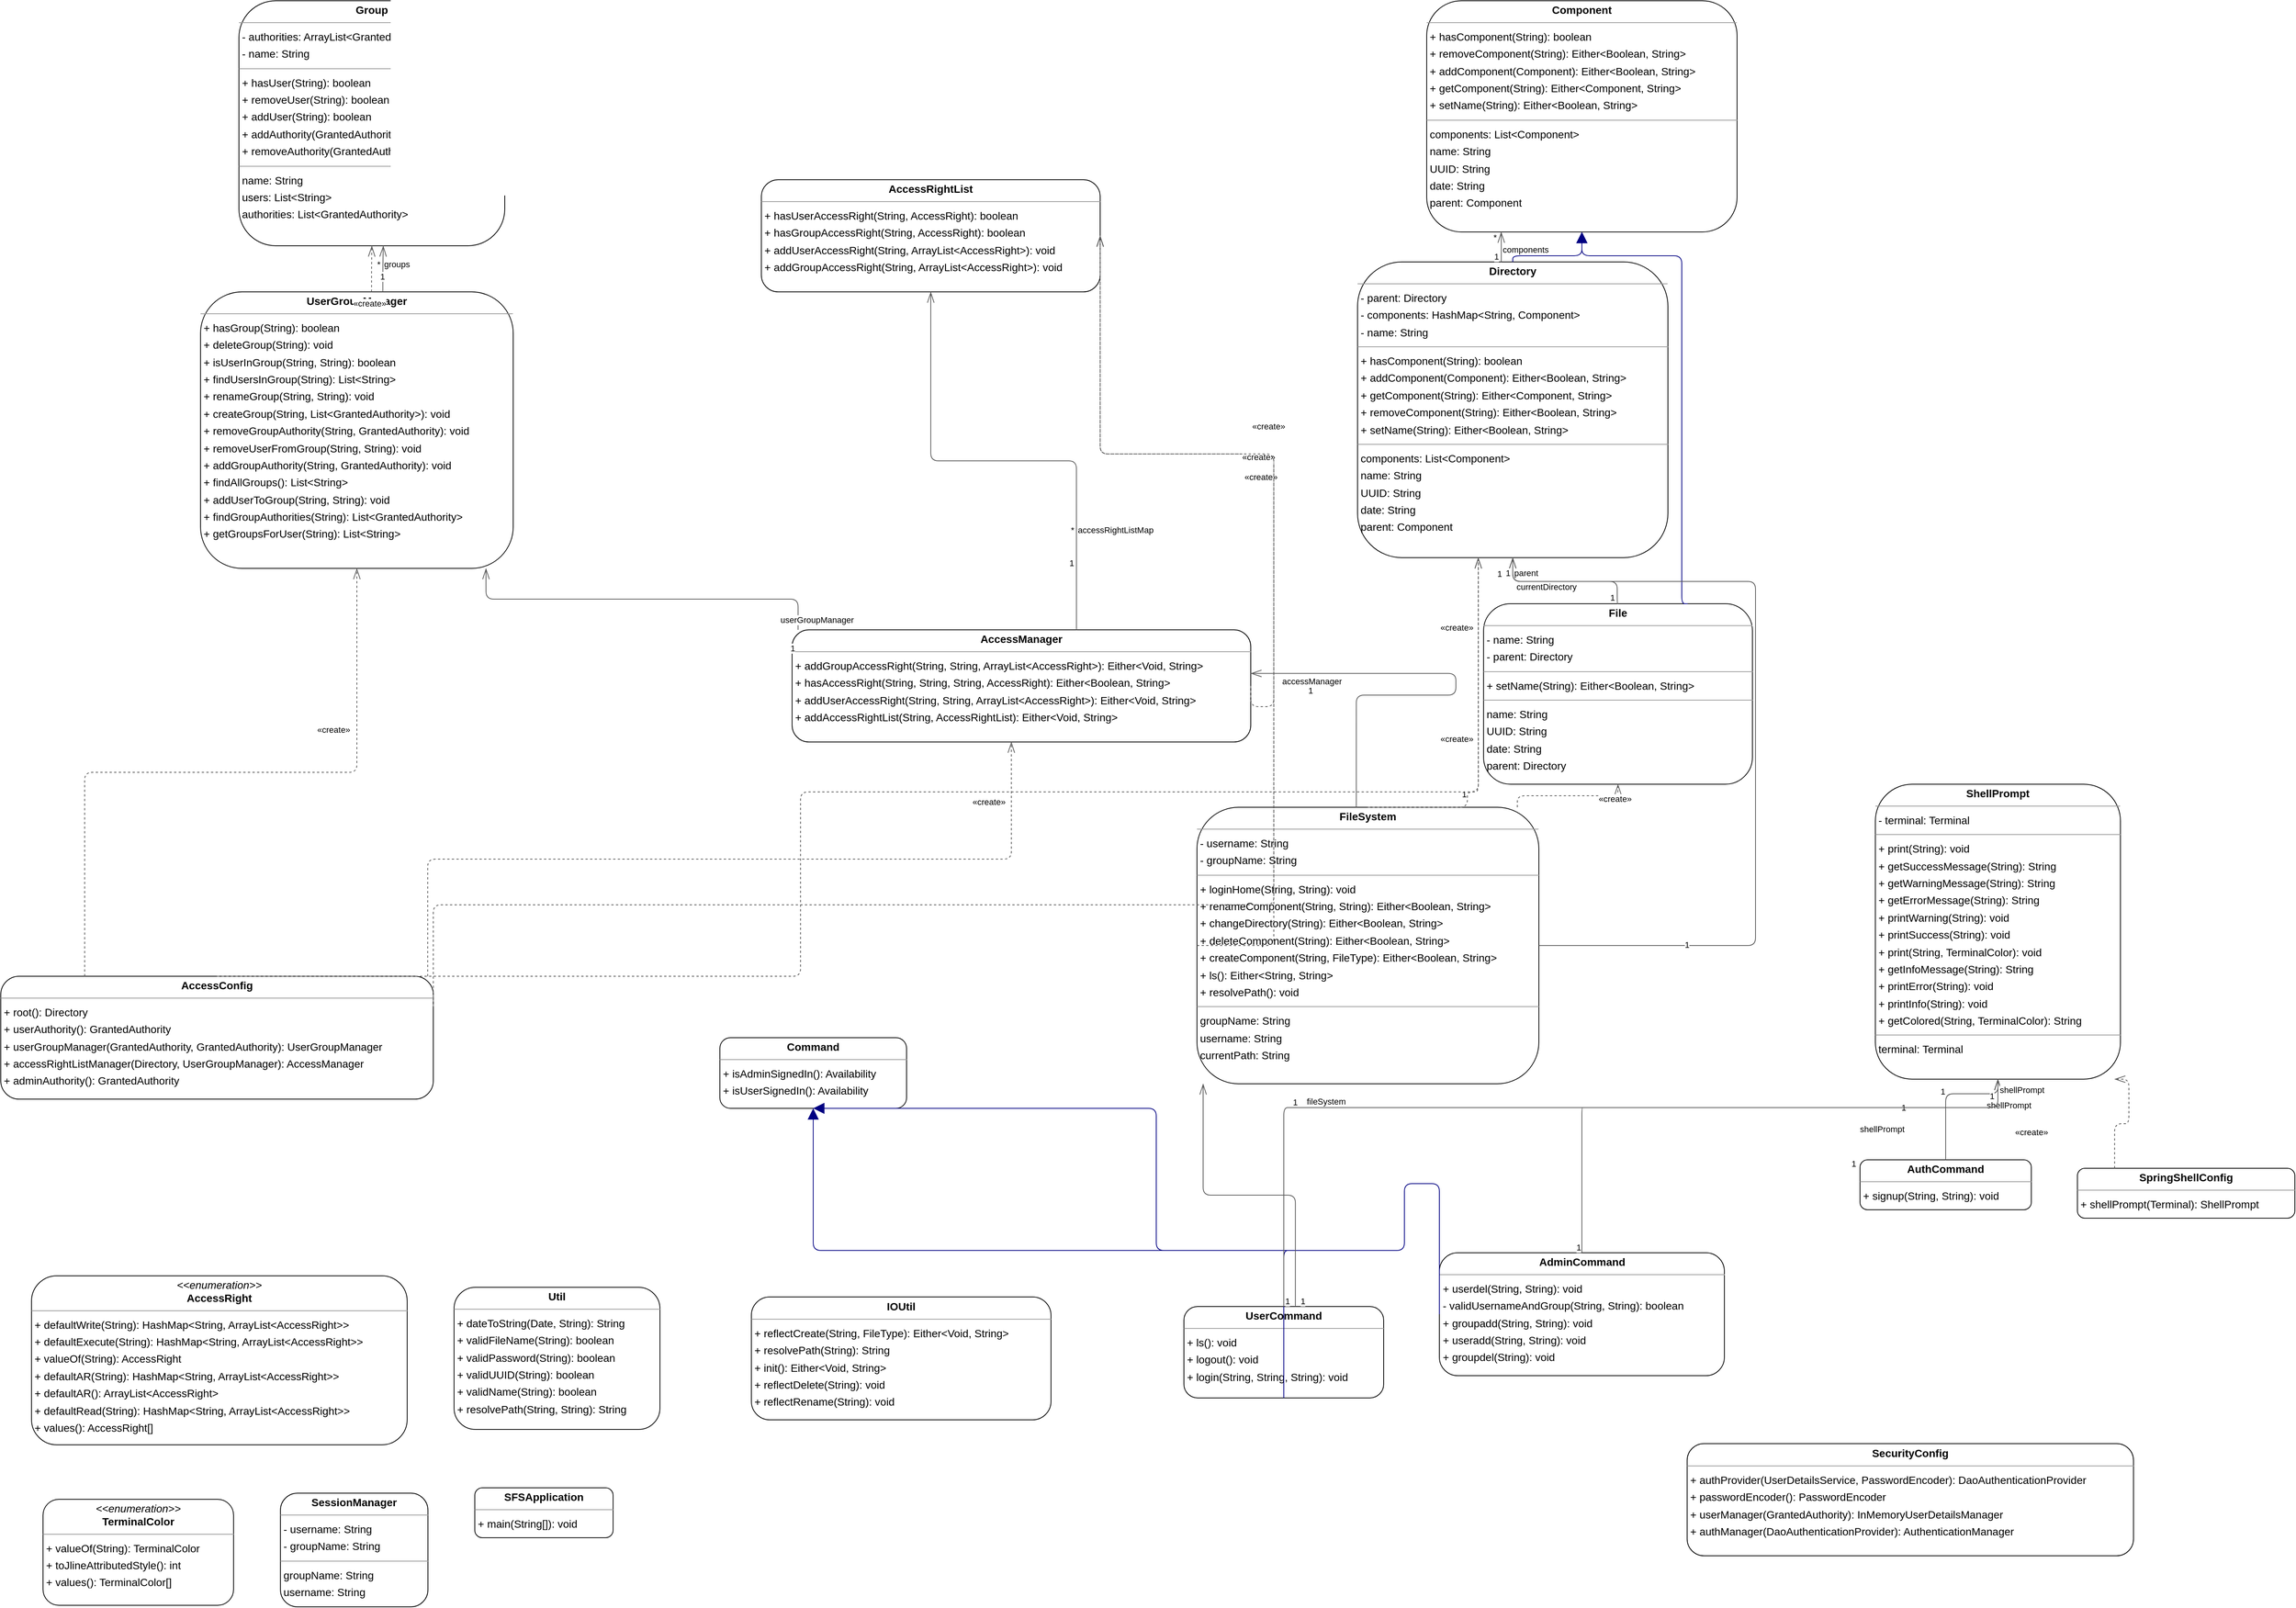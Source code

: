 <mxfile version="20.8.10" type="device"><diagram id="C5RBs43oDa-KdzZeNtuy" name="Page-1"><mxGraphModel dx="4979" dy="3633" grid="1" gridSize="10" guides="1" tooltips="1" connect="1" arrows="1" fold="1" page="1" pageScale="1" pageWidth="827" pageHeight="1169" math="0" shadow="0"><root><mxCell id="WIyWlLk6GJQsqaUBKTNV-0"/><mxCell id="WIyWlLk6GJQsqaUBKTNV-1" parent="WIyWlLk6GJQsqaUBKTNV-0"/><mxCell id="BKBbEBsTvg8qTisHAJVH-0" value="&lt;p style=&quot;margin:0px;margin-top:4px;text-align:center;&quot;&gt;&lt;b&gt;AccessConfig&lt;/b&gt;&lt;/p&gt;&lt;hr size=&quot;1&quot;/&gt;&lt;p style=&quot;margin:0 0 0 4px;line-height:1.6;&quot;&gt;+ root(): Directory&lt;br/&gt;+ userAuthority(): GrantedAuthority&lt;br/&gt;+ userGroupManager(GrantedAuthority, GrantedAuthority): UserGroupManager&lt;br/&gt;+ accessRightListManager(Directory, UserGroupManager): AccessManager&lt;br/&gt;+ adminAuthority(): GrantedAuthority&lt;/p&gt;" style="verticalAlign=top;align=left;overflow=fill;fontSize=14;fontFamily=Helvetica;html=1;rounded=1;shadow=0;comic=0;labelBackgroundColor=none;strokeWidth=1;" parent="WIyWlLk6GJQsqaUBKTNV-1" vertex="1"><mxGeometry x="-730" y="1240" width="563" height="160" as="geometry"/></mxCell><mxCell id="BKBbEBsTvg8qTisHAJVH-1" value="&lt;p style=&quot;margin:0px;margin-top:4px;text-align:center;&quot;&gt;&lt;b&gt;AccessManager&lt;/b&gt;&lt;/p&gt;&lt;hr size=&quot;1&quot;/&gt;&lt;p style=&quot;margin:0 0 0 4px;line-height:1.6;&quot;&gt;+ addGroupAccessRight(String, String, ArrayList&amp;lt;AccessRight&amp;gt;): Either&amp;lt;Void, String&amp;gt;&lt;br/&gt;+ hasAccessRight(String, String, String, AccessRight): Either&amp;lt;Boolean, String&amp;gt;&lt;br/&gt;+ addUserAccessRight(String, String, ArrayList&amp;lt;AccessRight&amp;gt;): Either&amp;lt;Void, String&amp;gt;&lt;br/&gt;+ addAccessRightList(String, AccessRightList): Either&amp;lt;Void, String&amp;gt;&lt;/p&gt;" style="verticalAlign=top;align=left;overflow=fill;fontSize=14;fontFamily=Helvetica;html=1;rounded=1;shadow=0;comic=0;labelBackgroundColor=none;strokeWidth=1;" parent="WIyWlLk6GJQsqaUBKTNV-1" vertex="1"><mxGeometry x="300" y="789" width="597" height="146" as="geometry"/></mxCell><mxCell id="BKBbEBsTvg8qTisHAJVH-2" value="&lt;p style=&quot;margin:0px;margin-top:4px;text-align:center;&quot;&gt;&lt;i&gt;&amp;lt;&amp;lt;enumeration&amp;gt;&amp;gt;&lt;/i&gt;&lt;br/&gt;&lt;b&gt;AccessRight&lt;/b&gt;&lt;/p&gt;&lt;hr size=&quot;1&quot;/&gt;&lt;p style=&quot;margin:0 0 0 4px;line-height:1.6;&quot;&gt;+ defaultWrite(String): HashMap&amp;lt;String, ArrayList&amp;lt;AccessRight&amp;gt;&amp;gt;&lt;br/&gt;+ defaultExecute(String): HashMap&amp;lt;String, ArrayList&amp;lt;AccessRight&amp;gt;&amp;gt;&lt;br/&gt;+ valueOf(String): AccessRight&lt;br/&gt;+ defaultAR(String): HashMap&amp;lt;String, ArrayList&amp;lt;AccessRight&amp;gt;&amp;gt;&lt;br/&gt;+ defaultAR(): ArrayList&amp;lt;AccessRight&amp;gt;&lt;br/&gt;+ defaultRead(String): HashMap&amp;lt;String, ArrayList&amp;lt;AccessRight&amp;gt;&amp;gt;&lt;br/&gt;+ values(): AccessRight[]&lt;/p&gt;" style="verticalAlign=top;align=left;overflow=fill;fontSize=14;fontFamily=Helvetica;html=1;rounded=1;shadow=0;comic=0;labelBackgroundColor=none;strokeWidth=1;" parent="WIyWlLk6GJQsqaUBKTNV-1" vertex="1"><mxGeometry x="-690" y="1630" width="489" height="220" as="geometry"/></mxCell><mxCell id="BKBbEBsTvg8qTisHAJVH-3" value="&lt;p style=&quot;margin:0px;margin-top:4px;text-align:center;&quot;&gt;&lt;b&gt;AccessRightList&lt;/b&gt;&lt;/p&gt;&lt;hr size=&quot;1&quot;/&gt;&lt;p style=&quot;margin:0 0 0 4px;line-height:1.6;&quot;&gt;+ hasUserAccessRight(String, AccessRight): boolean&lt;br/&gt;+ hasGroupAccessRight(String, AccessRight): boolean&lt;br/&gt;+ addUserAccessRight(String, ArrayList&amp;lt;AccessRight&amp;gt;): void&lt;br/&gt;+ addGroupAccessRight(String, ArrayList&amp;lt;AccessRight&amp;gt;): void&lt;/p&gt;" style="verticalAlign=top;align=left;overflow=fill;fontSize=14;fontFamily=Helvetica;html=1;rounded=1;shadow=0;comic=0;labelBackgroundColor=none;strokeWidth=1;" parent="WIyWlLk6GJQsqaUBKTNV-1" vertex="1"><mxGeometry x="260" y="203" width="441" height="146" as="geometry"/></mxCell><mxCell id="BKBbEBsTvg8qTisHAJVH-4" value="&lt;p style=&quot;margin:0px;margin-top:4px;text-align:center;&quot;&gt;&lt;b&gt;AdminCommand&lt;/b&gt;&lt;/p&gt;&lt;hr size=&quot;1&quot;/&gt;&lt;p style=&quot;margin:0 0 0 4px;line-height:1.6;&quot;&gt;+ userdel(String, String): void&lt;br/&gt;- validUsernameAndGroup(String, String): boolean&lt;br/&gt;+ groupadd(String, String): void&lt;br/&gt;+ useradd(String, String): void&lt;br/&gt;+ groupdel(String): void&lt;/p&gt;" style="verticalAlign=top;align=left;overflow=fill;fontSize=14;fontFamily=Helvetica;html=1;rounded=1;shadow=0;comic=0;labelBackgroundColor=none;strokeWidth=1;" parent="WIyWlLk6GJQsqaUBKTNV-1" vertex="1"><mxGeometry x="1142.5" y="1600" width="371" height="160" as="geometry"/></mxCell><mxCell id="BKBbEBsTvg8qTisHAJVH-5" value="&lt;p style=&quot;margin:0px;margin-top:4px;text-align:center;&quot;&gt;&lt;b&gt;AuthCommand&lt;/b&gt;&lt;/p&gt;&lt;hr size=&quot;1&quot;/&gt;&lt;p style=&quot;margin:0 0 0 4px;line-height:1.6;&quot;&gt;+ signup(String, String): void&lt;/p&gt;" style="verticalAlign=top;align=left;overflow=fill;fontSize=14;fontFamily=Helvetica;html=1;rounded=1;shadow=0;comic=0;labelBackgroundColor=none;strokeWidth=1;" parent="WIyWlLk6GJQsqaUBKTNV-1" vertex="1"><mxGeometry x="1690" y="1479" width="223" height="65" as="geometry"/></mxCell><mxCell id="BKBbEBsTvg8qTisHAJVH-6" value="&lt;p style=&quot;margin:0px;margin-top:4px;text-align:center;&quot;&gt;&lt;b&gt;Command&lt;/b&gt;&lt;/p&gt;&lt;hr size=&quot;1&quot;/&gt;&lt;p style=&quot;margin:0 0 0 4px;line-height:1.6;&quot;&gt;+ isAdminSignedIn(): Availability&lt;br/&gt;+ isUserSignedIn(): Availability&lt;/p&gt;" style="verticalAlign=top;align=left;overflow=fill;fontSize=14;fontFamily=Helvetica;html=1;rounded=1;shadow=0;comic=0;labelBackgroundColor=none;strokeWidth=1;" parent="WIyWlLk6GJQsqaUBKTNV-1" vertex="1"><mxGeometry x="206" y="1320" width="243" height="92" as="geometry"/></mxCell><mxCell id="BKBbEBsTvg8qTisHAJVH-7" value="&lt;p style=&quot;margin:0px;margin-top:4px;text-align:center;&quot;&gt;&lt;b&gt;Component&lt;/b&gt;&lt;/p&gt;&lt;hr size=&quot;1&quot;/&gt;&lt;p style=&quot;margin:0 0 0 4px;line-height:1.6;&quot;&gt;+ hasComponent(String): boolean&lt;br/&gt;+ removeComponent(String): Either&amp;lt;Boolean, String&amp;gt;&lt;br/&gt;+ addComponent(Component): Either&amp;lt;Boolean, String&amp;gt;&lt;br/&gt;+ getComponent(String): Either&amp;lt;Component, String&amp;gt;&lt;br/&gt;+ setName(String): Either&amp;lt;Boolean, String&amp;gt;&lt;/p&gt;&lt;hr size=&quot;1&quot;/&gt;&lt;p style=&quot;margin:0 0 0 4px;line-height:1.6;&quot;&gt; components: List&amp;lt;Component&amp;gt;&lt;br/&gt; name: String&lt;br/&gt; UUID: String&lt;br/&gt; date: String&lt;br/&gt; parent: Component&lt;/p&gt;" style="verticalAlign=top;align=left;overflow=fill;fontSize=14;fontFamily=Helvetica;html=1;rounded=1;shadow=0;comic=0;labelBackgroundColor=none;strokeWidth=1;" parent="WIyWlLk6GJQsqaUBKTNV-1" vertex="1"><mxGeometry x="1126" y="-30" width="404" height="301" as="geometry"/></mxCell><mxCell id="BKBbEBsTvg8qTisHAJVH-8" value="&lt;p style=&quot;margin:0px;margin-top:4px;text-align:center;&quot;&gt;&lt;b&gt;Directory&lt;/b&gt;&lt;/p&gt;&lt;hr size=&quot;1&quot;/&gt;&lt;p style=&quot;margin:0 0 0 4px;line-height:1.6;&quot;&gt;- parent: Directory&lt;br/&gt;- components: HashMap&amp;lt;String, Component&amp;gt;&lt;br/&gt;- name: String&lt;/p&gt;&lt;hr size=&quot;1&quot;/&gt;&lt;p style=&quot;margin:0 0 0 4px;line-height:1.6;&quot;&gt;+ hasComponent(String): boolean&lt;br/&gt;+ addComponent(Component): Either&amp;lt;Boolean, String&amp;gt;&lt;br/&gt;+ getComponent(String): Either&amp;lt;Component, String&amp;gt;&lt;br/&gt;+ removeComponent(String): Either&amp;lt;Boolean, String&amp;gt;&lt;br/&gt;+ setName(String): Either&amp;lt;Boolean, String&amp;gt;&lt;/p&gt;&lt;hr size=&quot;1&quot;/&gt;&lt;p style=&quot;margin:0 0 0 4px;line-height:1.6;&quot;&gt; components: List&amp;lt;Component&amp;gt;&lt;br/&gt; name: String&lt;br/&gt; UUID: String&lt;br/&gt; date: String&lt;br/&gt; parent: Component&lt;/p&gt;" style="verticalAlign=top;align=left;overflow=fill;fontSize=14;fontFamily=Helvetica;html=1;rounded=1;shadow=0;comic=0;labelBackgroundColor=none;strokeWidth=1;" parent="WIyWlLk6GJQsqaUBKTNV-1" vertex="1"><mxGeometry x="1036" y="310" width="404" height="385" as="geometry"/></mxCell><mxCell id="BKBbEBsTvg8qTisHAJVH-9" value="&lt;p style=&quot;margin:0px;margin-top:4px;text-align:center;&quot;&gt;&lt;b&gt;File&lt;/b&gt;&lt;/p&gt;&lt;hr size=&quot;1&quot;/&gt;&lt;p style=&quot;margin:0 0 0 4px;line-height:1.6;&quot;&gt;- name: String&lt;br/&gt;- parent: Directory&lt;/p&gt;&lt;hr size=&quot;1&quot;/&gt;&lt;p style=&quot;margin:0 0 0 4px;line-height:1.6;&quot;&gt;+ setName(String): Either&amp;lt;Boolean, String&amp;gt;&lt;/p&gt;&lt;hr size=&quot;1&quot;/&gt;&lt;p style=&quot;margin:0 0 0 4px;line-height:1.6;&quot;&gt; name: String&lt;br/&gt; UUID: String&lt;br/&gt; date: String&lt;br/&gt; parent: Directory&lt;/p&gt;" style="verticalAlign=top;align=left;overflow=fill;fontSize=14;fontFamily=Helvetica;html=1;rounded=1;shadow=0;comic=0;labelBackgroundColor=none;strokeWidth=1;" parent="WIyWlLk6GJQsqaUBKTNV-1" vertex="1"><mxGeometry x="1200" y="755" width="350" height="235" as="geometry"/></mxCell><mxCell id="BKBbEBsTvg8qTisHAJVH-10" value="&lt;p style=&quot;margin:0px;margin-top:4px;text-align:center;&quot;&gt;&lt;b&gt;FileSystem&lt;/b&gt;&lt;/p&gt;&lt;hr size=&quot;1&quot;/&gt;&lt;p style=&quot;margin:0 0 0 4px;line-height:1.6;&quot;&gt;- username: String&lt;br/&gt;- groupName: String&lt;/p&gt;&lt;hr size=&quot;1&quot;/&gt;&lt;p style=&quot;margin:0 0 0 4px;line-height:1.6;&quot;&gt;+ loginHome(String, String): void&lt;br/&gt;+ renameComponent(String, String): Either&amp;lt;Boolean, String&amp;gt;&lt;br/&gt;+ changeDirectory(String): Either&amp;lt;Boolean, String&amp;gt;&lt;br/&gt;+ deleteComponent(String): Either&amp;lt;Boolean, String&amp;gt;&lt;br/&gt;+ createComponent(String, FileType): Either&amp;lt;Boolean, String&amp;gt;&lt;br/&gt;+ ls(): Either&amp;lt;String, String&amp;gt;&lt;br/&gt;+ resolvePath(): void&lt;/p&gt;&lt;hr size=&quot;1&quot;/&gt;&lt;p style=&quot;margin:0 0 0 4px;line-height:1.6;&quot;&gt; groupName: String&lt;br/&gt; username: String&lt;br/&gt; currentPath: String&lt;/p&gt;" style="verticalAlign=top;align=left;overflow=fill;fontSize=14;fontFamily=Helvetica;html=1;rounded=1;shadow=0;comic=0;labelBackgroundColor=none;strokeWidth=1;" parent="WIyWlLk6GJQsqaUBKTNV-1" vertex="1"><mxGeometry x="827" y="1020" width="445" height="360" as="geometry"/></mxCell><mxCell id="BKBbEBsTvg8qTisHAJVH-11" value="&lt;p style=&quot;margin:0px;margin-top:4px;text-align:center;&quot;&gt;&lt;b&gt;Group&lt;/b&gt;&lt;/p&gt;&lt;hr size=&quot;1&quot;/&gt;&lt;p style=&quot;margin:0 0 0 4px;line-height:1.6;&quot;&gt;- authorities: ArrayList&amp;lt;GrantedAuthority&amp;gt;&lt;br/&gt;- name: String&lt;/p&gt;&lt;hr size=&quot;1&quot;/&gt;&lt;p style=&quot;margin:0 0 0 4px;line-height:1.6;&quot;&gt;+ hasUser(String): boolean&lt;br/&gt;+ removeUser(String): boolean&lt;br/&gt;+ addUser(String): boolean&lt;br/&gt;+ addAuthority(GrantedAuthority): boolean&lt;br/&gt;+ removeAuthority(GrantedAuthority): boolean&lt;/p&gt;&lt;hr size=&quot;1&quot;/&gt;&lt;p style=&quot;margin:0 0 0 4px;line-height:1.6;&quot;&gt; name: String&lt;br/&gt; users: List&amp;lt;String&amp;gt;&lt;br/&gt; authorities: List&amp;lt;GrantedAuthority&amp;gt;&lt;/p&gt;" style="verticalAlign=top;align=left;overflow=fill;fontSize=14;fontFamily=Helvetica;html=1;rounded=1;shadow=0;comic=0;labelBackgroundColor=none;strokeWidth=1;" parent="WIyWlLk6GJQsqaUBKTNV-1" vertex="1"><mxGeometry x="-420" y="-30" width="346" height="319" as="geometry"/></mxCell><mxCell id="BKBbEBsTvg8qTisHAJVH-12" value="&lt;p style=&quot;margin:0px;margin-top:4px;text-align:center;&quot;&gt;&lt;b&gt;IOUtil&lt;/b&gt;&lt;/p&gt;&lt;hr size=&quot;1&quot;/&gt;&lt;p style=&quot;margin:0 0 0 4px;line-height:1.6;&quot;&gt;+ reflectCreate(String, FileType): Either&amp;lt;Void, String&amp;gt;&lt;br/&gt;+ resolvePath(String): String&lt;br/&gt;+ init(): Either&amp;lt;Void, String&amp;gt;&lt;br/&gt;+ reflectDelete(String): void&lt;br/&gt;+ reflectRename(String): void&lt;/p&gt;" style="verticalAlign=top;align=left;overflow=fill;fontSize=14;fontFamily=Helvetica;html=1;rounded=1;shadow=0;comic=0;labelBackgroundColor=none;strokeWidth=1;" parent="WIyWlLk6GJQsqaUBKTNV-1" vertex="1"><mxGeometry x="247" y="1657.5" width="390" height="160" as="geometry"/></mxCell><mxCell id="BKBbEBsTvg8qTisHAJVH-13" value="&lt;p style=&quot;margin:0px;margin-top:4px;text-align:center;&quot;&gt;&lt;b&gt;SFSApplication&lt;/b&gt;&lt;/p&gt;&lt;hr size=&quot;1&quot;/&gt;&lt;p style=&quot;margin:0 0 0 4px;line-height:1.6;&quot;&gt;+ main(String[]): void&lt;/p&gt;" style="verticalAlign=top;align=left;overflow=fill;fontSize=14;fontFamily=Helvetica;html=1;rounded=1;shadow=0;comic=0;labelBackgroundColor=none;strokeWidth=1;" parent="WIyWlLk6GJQsqaUBKTNV-1" vertex="1"><mxGeometry x="-113" y="1906" width="180" height="65" as="geometry"/></mxCell><mxCell id="BKBbEBsTvg8qTisHAJVH-14" value="&lt;p style=&quot;margin:0px;margin-top:4px;text-align:center;&quot;&gt;&lt;b&gt;SecurityConfig&lt;/b&gt;&lt;/p&gt;&lt;hr size=&quot;1&quot;/&gt;&lt;p style=&quot;margin:0 0 0 4px;line-height:1.6;&quot;&gt;+ authProvider(UserDetailsService, PasswordEncoder): DaoAuthenticationProvider&lt;br/&gt;+ passwordEncoder(): PasswordEncoder&lt;br/&gt;+ userManager(GrantedAuthority): InMemoryUserDetailsManager&lt;br/&gt;+ authManager(DaoAuthenticationProvider): AuthenticationManager&lt;/p&gt;" style="verticalAlign=top;align=left;overflow=fill;fontSize=14;fontFamily=Helvetica;html=1;rounded=1;shadow=0;comic=0;labelBackgroundColor=none;strokeWidth=1;" parent="WIyWlLk6GJQsqaUBKTNV-1" vertex="1"><mxGeometry x="1465" y="1848.5" width="581" height="146" as="geometry"/></mxCell><mxCell id="BKBbEBsTvg8qTisHAJVH-15" value="&lt;p style=&quot;margin:0px;margin-top:4px;text-align:center;&quot;&gt;&lt;b&gt;SessionManager&lt;/b&gt;&lt;/p&gt;&lt;hr size=&quot;1&quot;/&gt;&lt;p style=&quot;margin:0 0 0 4px;line-height:1.6;&quot;&gt;- username: String&lt;br/&gt;- groupName: String&lt;/p&gt;&lt;hr size=&quot;1&quot;/&gt;&lt;p style=&quot;margin:0 0 0 4px;line-height:1.6;&quot;&gt; groupName: String&lt;br/&gt; username: String&lt;/p&gt;" style="verticalAlign=top;align=left;overflow=fill;fontSize=14;fontFamily=Helvetica;html=1;rounded=1;shadow=0;comic=0;labelBackgroundColor=none;strokeWidth=1;" parent="WIyWlLk6GJQsqaUBKTNV-1" vertex="1"><mxGeometry x="-366" y="1913" width="192" height="148" as="geometry"/></mxCell><mxCell id="BKBbEBsTvg8qTisHAJVH-16" value="&lt;p style=&quot;margin:0px;margin-top:4px;text-align:center;&quot;&gt;&lt;b&gt;ShellPrompt&lt;/b&gt;&lt;/p&gt;&lt;hr size=&quot;1&quot;/&gt;&lt;p style=&quot;margin:0 0 0 4px;line-height:1.6;&quot;&gt;- terminal: Terminal&lt;/p&gt;&lt;hr size=&quot;1&quot;/&gt;&lt;p style=&quot;margin:0 0 0 4px;line-height:1.6;&quot;&gt;+ print(String): void&lt;br/&gt;+ getSuccessMessage(String): String&lt;br/&gt;+ getWarningMessage(String): String&lt;br/&gt;+ getErrorMessage(String): String&lt;br/&gt;+ printWarning(String): void&lt;br/&gt;+ printSuccess(String): void&lt;br/&gt;+ print(String, TerminalColor): void&lt;br/&gt;+ getInfoMessage(String): String&lt;br/&gt;+ printError(String): void&lt;br/&gt;+ printInfo(String): void&lt;br/&gt;+ getColored(String, TerminalColor): String&lt;/p&gt;&lt;hr size=&quot;1&quot;/&gt;&lt;p style=&quot;margin:0 0 0 4px;line-height:1.6;&quot;&gt; terminal: Terminal&lt;/p&gt;" style="verticalAlign=top;align=left;overflow=fill;fontSize=14;fontFamily=Helvetica;html=1;rounded=1;shadow=0;comic=0;labelBackgroundColor=none;strokeWidth=1;" parent="WIyWlLk6GJQsqaUBKTNV-1" vertex="1"><mxGeometry x="1710" y="990" width="319" height="384" as="geometry"/></mxCell><mxCell id="BKBbEBsTvg8qTisHAJVH-17" value="&lt;p style=&quot;margin:0px;margin-top:4px;text-align:center;&quot;&gt;&lt;b&gt;SpringShellConfig&lt;/b&gt;&lt;/p&gt;&lt;hr size=&quot;1&quot;/&gt;&lt;p style=&quot;margin:0 0 0 4px;line-height:1.6;&quot;&gt;+ shellPrompt(Terminal): ShellPrompt&lt;/p&gt;" style="verticalAlign=top;align=left;overflow=fill;fontSize=14;fontFamily=Helvetica;html=1;rounded=1;shadow=0;comic=0;labelBackgroundColor=none;strokeWidth=1;" parent="WIyWlLk6GJQsqaUBKTNV-1" vertex="1"><mxGeometry x="1973" y="1490" width="283" height="65" as="geometry"/></mxCell><mxCell id="BKBbEBsTvg8qTisHAJVH-18" value="&lt;p style=&quot;margin:0px;margin-top:4px;text-align:center;&quot;&gt;&lt;i&gt;&amp;lt;&amp;lt;enumeration&amp;gt;&amp;gt;&lt;/i&gt;&lt;br/&gt;&lt;b&gt;TerminalColor&lt;/b&gt;&lt;/p&gt;&lt;hr size=&quot;1&quot;/&gt;&lt;p style=&quot;margin:0 0 0 4px;line-height:1.6;&quot;&gt;+ valueOf(String): TerminalColor&lt;br/&gt;+ toJlineAttributedStyle(): int&lt;br/&gt;+ values(): TerminalColor[]&lt;/p&gt;" style="verticalAlign=top;align=left;overflow=fill;fontSize=14;fontFamily=Helvetica;html=1;rounded=1;shadow=0;comic=0;labelBackgroundColor=none;strokeWidth=1;" parent="WIyWlLk6GJQsqaUBKTNV-1" vertex="1"><mxGeometry x="-675" y="1921" width="248" height="138" as="geometry"/></mxCell><mxCell id="BKBbEBsTvg8qTisHAJVH-19" value="&lt;p style=&quot;margin:0px;margin-top:4px;text-align:center;&quot;&gt;&lt;b&gt;UserCommand&lt;/b&gt;&lt;/p&gt;&lt;hr size=&quot;1&quot;/&gt;&lt;p style=&quot;margin:0 0 0 4px;line-height:1.6;&quot;&gt;+ ls(): void&lt;br/&gt;+ logout(): void&lt;br/&gt;+ login(String, String, String): void&lt;/p&gt;" style="verticalAlign=top;align=left;overflow=fill;fontSize=14;fontFamily=Helvetica;html=1;rounded=1;shadow=0;comic=0;labelBackgroundColor=none;strokeWidth=1;" parent="WIyWlLk6GJQsqaUBKTNV-1" vertex="1"><mxGeometry x="810" y="1670" width="260" height="119" as="geometry"/></mxCell><mxCell id="BKBbEBsTvg8qTisHAJVH-20" value="&lt;p style=&quot;margin:0px;margin-top:4px;text-align:center;&quot;&gt;&lt;b&gt;UserGroupManager&lt;/b&gt;&lt;/p&gt;&lt;hr size=&quot;1&quot;/&gt;&lt;p style=&quot;margin:0 0 0 4px;line-height:1.6;&quot;&gt;+ hasGroup(String): boolean&lt;br/&gt;+ deleteGroup(String): void&lt;br/&gt;+ isUserInGroup(String, String): boolean&lt;br/&gt;+ findUsersInGroup(String): List&amp;lt;String&amp;gt;&lt;br/&gt;+ renameGroup(String, String): void&lt;br/&gt;+ createGroup(String, List&amp;lt;GrantedAuthority&amp;gt;): void&lt;br/&gt;+ removeGroupAuthority(String, GrantedAuthority): void&lt;br/&gt;+ removeUserFromGroup(String, String): void&lt;br/&gt;+ addGroupAuthority(String, GrantedAuthority): void&lt;br/&gt;+ findAllGroups(): List&amp;lt;String&amp;gt;&lt;br/&gt;+ addUserToGroup(String, String): void&lt;br/&gt;+ findGroupAuthorities(String): List&amp;lt;GrantedAuthority&amp;gt;&lt;br/&gt;+ getGroupsForUser(String): List&amp;lt;String&amp;gt;&lt;/p&gt;" style="verticalAlign=top;align=left;overflow=fill;fontSize=14;fontFamily=Helvetica;html=1;rounded=1;shadow=0;comic=0;labelBackgroundColor=none;strokeWidth=1;" parent="WIyWlLk6GJQsqaUBKTNV-1" vertex="1"><mxGeometry x="-470" y="349" width="407" height="360" as="geometry"/></mxCell><mxCell id="BKBbEBsTvg8qTisHAJVH-21" value="&lt;p style=&quot;margin:0px;margin-top:4px;text-align:center;&quot;&gt;&lt;b&gt;Util&lt;/b&gt;&lt;/p&gt;&lt;hr size=&quot;1&quot;/&gt;&lt;p style=&quot;margin:0 0 0 4px;line-height:1.6;&quot;&gt;+ dateToString(Date, String): String&lt;br/&gt;+ validFileName(String): boolean&lt;br/&gt;+ validPassword(String): boolean&lt;br/&gt;+ validUUID(String): boolean&lt;br/&gt;+ validName(String): boolean&lt;br/&gt;+ resolvePath(String, String): String&lt;/p&gt;" style="verticalAlign=top;align=left;overflow=fill;fontSize=14;fontFamily=Helvetica;html=1;rounded=1;shadow=0;comic=0;labelBackgroundColor=none;strokeWidth=1;" parent="WIyWlLk6GJQsqaUBKTNV-1" vertex="1"><mxGeometry x="-140" y="1645" width="268" height="185" as="geometry"/></mxCell><mxCell id="BKBbEBsTvg8qTisHAJVH-22" value="" style="html=1;rounded=1;edgeStyle=orthogonalEdgeStyle;dashed=1;startArrow=none;endArrow=openThin;endSize=12;strokeColor=#595959;exitX=0.987;exitY=0.000;exitDx=0;exitDy=0;entryX=0.478;entryY=1.000;entryDx=0;entryDy=0;" parent="WIyWlLk6GJQsqaUBKTNV-1" source="BKBbEBsTvg8qTisHAJVH-0" target="BKBbEBsTvg8qTisHAJVH-1" edge="1"><mxGeometry width="50" height="50" relative="1" as="geometry"><Array as="points"/></mxGeometry></mxCell><mxCell id="BKBbEBsTvg8qTisHAJVH-23" value="«create»" style="edgeLabel;resizable=0;html=1;align=left;verticalAlign=top;strokeColor=default;rounded=1;" parent="BKBbEBsTvg8qTisHAJVH-22" vertex="1" connectable="0"><mxGeometry x="533" y="1000" as="geometry"/></mxCell><mxCell id="BKBbEBsTvg8qTisHAJVH-24" value="" style="html=1;rounded=1;edgeStyle=orthogonalEdgeStyle;dashed=1;startArrow=none;endArrow=openThin;endSize=12;strokeColor=#595959;exitX=1.000;exitY=0.245;exitDx=0;exitDy=0;entryX=1.000;entryY=0.500;entryDx=0;entryDy=0;" parent="WIyWlLk6GJQsqaUBKTNV-1" source="BKBbEBsTvg8qTisHAJVH-0" target="BKBbEBsTvg8qTisHAJVH-3" edge="1"><mxGeometry width="50" height="50" relative="1" as="geometry"><Array as="points"><mxPoint x="927" y="1147"/><mxPoint x="927" y="560"/></Array></mxGeometry></mxCell><mxCell id="BKBbEBsTvg8qTisHAJVH-25" value="«create»" style="edgeLabel;resizable=0;html=1;align=left;verticalAlign=top;strokeColor=default;rounded=1;" parent="BKBbEBsTvg8qTisHAJVH-24" vertex="1" connectable="0"><mxGeometry x="887" y="577" as="geometry"/></mxCell><mxCell id="BKBbEBsTvg8qTisHAJVH-26" value="" style="html=1;rounded=1;edgeStyle=orthogonalEdgeStyle;dashed=1;startArrow=none;endArrow=openThin;endSize=12;strokeColor=#595959;exitX=0.500;exitY=0.000;exitDx=0;exitDy=0;entryX=0.389;entryY=1.000;entryDx=0;entryDy=0;" parent="WIyWlLk6GJQsqaUBKTNV-1" source="BKBbEBsTvg8qTisHAJVH-0" target="BKBbEBsTvg8qTisHAJVH-8" edge="1"><mxGeometry width="50" height="50" relative="1" as="geometry"><Array as="points"><mxPoint x="311" y="1000"/><mxPoint x="1194" y="1000"/></Array></mxGeometry></mxCell><mxCell id="BKBbEBsTvg8qTisHAJVH-27" value="«create»" style="edgeLabel;resizable=0;html=1;align=left;verticalAlign=top;strokeColor=default;rounded=1;" parent="BKBbEBsTvg8qTisHAJVH-26" vertex="1" connectable="0"><mxGeometry x="1142" y="773" as="geometry"/></mxCell><mxCell id="BKBbEBsTvg8qTisHAJVH-28" value="" style="html=1;rounded=1;edgeStyle=orthogonalEdgeStyle;dashed=1;startArrow=none;endArrow=openThin;endSize=12;strokeColor=#595959;exitX=0.194;exitY=0.000;exitDx=0;exitDy=0;entryX=0.500;entryY=1.000;entryDx=0;entryDy=0;" parent="WIyWlLk6GJQsqaUBKTNV-1" source="BKBbEBsTvg8qTisHAJVH-0" target="BKBbEBsTvg8qTisHAJVH-20" edge="1"><mxGeometry width="50" height="50" relative="1" as="geometry"><Array as="points"/></mxGeometry></mxCell><mxCell id="BKBbEBsTvg8qTisHAJVH-29" value="«create»" style="edgeLabel;resizable=0;html=1;align=left;verticalAlign=top;strokeColor=default;rounded=1;" parent="BKBbEBsTvg8qTisHAJVH-28" vertex="1" connectable="0"><mxGeometry x="-320" y="906" as="geometry"/></mxCell><mxCell id="BKBbEBsTvg8qTisHAJVH-30" value="" style="html=1;rounded=1;edgeStyle=orthogonalEdgeStyle;dashed=0;startArrow=diamondThinstartSize=12;endArrow=openThin;endSize=12;strokeColor=#595959;exitX=0.620;exitY=0.000;exitDx=0;exitDy=0;entryX=0.500;entryY=1.000;entryDx=0;entryDy=0;" parent="WIyWlLk6GJQsqaUBKTNV-1" source="BKBbEBsTvg8qTisHAJVH-1" target="BKBbEBsTvg8qTisHAJVH-3" edge="1"><mxGeometry width="50" height="50" relative="1" as="geometry"><Array as="points"/></mxGeometry></mxCell><mxCell id="BKBbEBsTvg8qTisHAJVH-31" value="1" style="edgeLabel;resizable=0;html=1;align=left;verticalAlign=top;strokeColor=default;rounded=1;" parent="BKBbEBsTvg8qTisHAJVH-30" vertex="1" connectable="0"><mxGeometry x="659" y="689" as="geometry"/></mxCell><mxCell id="BKBbEBsTvg8qTisHAJVH-32" value="*" style="edgeLabel;resizable=0;html=1;align=left;verticalAlign=top;strokeColor=default;rounded=1;" parent="BKBbEBsTvg8qTisHAJVH-30" vertex="1" connectable="0"><mxGeometry x="661" y="646" as="geometry"/></mxCell><mxCell id="BKBbEBsTvg8qTisHAJVH-33" value="accessRightListMap" style="edgeLabel;resizable=0;html=1;align=left;verticalAlign=top;strokeColor=default;rounded=1;" parent="BKBbEBsTvg8qTisHAJVH-30" vertex="1" connectable="0"><mxGeometry x="670" y="646" as="geometry"/></mxCell><mxCell id="BKBbEBsTvg8qTisHAJVH-34" value="" style="html=1;rounded=1;edgeStyle=orthogonalEdgeStyle;dashed=1;startArrow=none;endArrow=openThin;endSize=12;strokeColor=#595959;exitX=1.000;exitY=0.500;exitDx=0;exitDy=0;entryX=1.000;entryY=0.500;entryDx=0;entryDy=0;" parent="WIyWlLk6GJQsqaUBKTNV-1" source="BKBbEBsTvg8qTisHAJVH-1" target="BKBbEBsTvg8qTisHAJVH-3" edge="1"><mxGeometry width="50" height="50" relative="1" as="geometry"><Array as="points"><mxPoint x="927" y="889"/><mxPoint x="927" y="560"/></Array></mxGeometry></mxCell><mxCell id="BKBbEBsTvg8qTisHAJVH-35" value="«create»" style="edgeLabel;resizable=0;html=1;align=left;verticalAlign=top;strokeColor=default;rounded=1;" parent="BKBbEBsTvg8qTisHAJVH-34" vertex="1" connectable="0"><mxGeometry x="884" y="551" as="geometry"/></mxCell><mxCell id="BKBbEBsTvg8qTisHAJVH-36" value="" style="html=1;rounded=1;edgeStyle=orthogonalEdgeStyle;dashed=0;startArrow=diamondThinstartSize=12;endArrow=openThin;endSize=12;strokeColor=#595959;exitX=0.013;exitY=0.000;exitDx=0;exitDy=0;entryX=0.913;entryY=1.000;entryDx=0;entryDy=0;" parent="WIyWlLk6GJQsqaUBKTNV-1" source="BKBbEBsTvg8qTisHAJVH-1" target="BKBbEBsTvg8qTisHAJVH-20" edge="1"><mxGeometry width="50" height="50" relative="1" as="geometry"><Array as="points"/></mxGeometry></mxCell><mxCell id="BKBbEBsTvg8qTisHAJVH-37" value="1" style="edgeLabel;resizable=0;html=1;align=left;verticalAlign=top;strokeColor=default;rounded=1;" parent="BKBbEBsTvg8qTisHAJVH-36" vertex="1" connectable="0"><mxGeometry x="294" y="764" as="geometry"/></mxCell><mxCell id="BKBbEBsTvg8qTisHAJVH-38" value="1" style="edgeLabel;resizable=0;html=1;align=left;verticalAlign=top;strokeColor=default;rounded=1;" parent="BKBbEBsTvg8qTisHAJVH-36" vertex="1" connectable="0"><mxGeometry x="296" y="800" as="geometry"/></mxCell><mxCell id="BKBbEBsTvg8qTisHAJVH-39" value="userGroupManager" style="edgeLabel;resizable=0;html=1;align=left;verticalAlign=top;strokeColor=default;rounded=1;" parent="BKBbEBsTvg8qTisHAJVH-36" vertex="1" connectable="0"><mxGeometry x="283" y="763" as="geometry"/></mxCell><mxCell id="BKBbEBsTvg8qTisHAJVH-40" value="" style="html=1;rounded=1;edgeStyle=orthogonalEdgeStyle;dashed=0;startArrow=none;endArrow=block;endSize=12;strokeColor=#000082;exitX=0.000;exitY=0.500;exitDx=0;exitDy=0;entryX=0.500;entryY=1.000;entryDx=0;entryDy=0;" parent="WIyWlLk6GJQsqaUBKTNV-1" source="BKBbEBsTvg8qTisHAJVH-4" target="BKBbEBsTvg8qTisHAJVH-6" edge="1"><mxGeometry width="50" height="50" relative="1" as="geometry"><Array as="points"><mxPoint x="1097" y="1510"/><mxPoint x="1097" y="1597"/><mxPoint x="774" y="1597"/></Array></mxGeometry></mxCell><mxCell id="BKBbEBsTvg8qTisHAJVH-41" value="" style="html=1;rounded=1;edgeStyle=orthogonalEdgeStyle;dashed=0;startArrow=diamondThinstartSize=12;endArrow=openThin;endSize=12;strokeColor=#595959;exitX=0.500;exitY=0.000;exitDx=0;exitDy=0;entryX=0.500;entryY=1.000;entryDx=0;entryDy=0;" parent="WIyWlLk6GJQsqaUBKTNV-1" source="BKBbEBsTvg8qTisHAJVH-4" target="BKBbEBsTvg8qTisHAJVH-16" edge="1"><mxGeometry width="50" height="50" relative="1" as="geometry"><Array as="points"><mxPoint x="1330" y="1411"/><mxPoint x="1756" y="1411"/></Array></mxGeometry></mxCell><mxCell id="BKBbEBsTvg8qTisHAJVH-42" value="1" style="edgeLabel;resizable=0;html=1;align=left;verticalAlign=top;strokeColor=default;rounded=1;" parent="BKBbEBsTvg8qTisHAJVH-41" vertex="1" connectable="0"><mxGeometry x="1793" y="1377" as="geometry"/></mxCell><mxCell id="BKBbEBsTvg8qTisHAJVH-43" value="1" style="edgeLabel;resizable=0;html=1;align=left;verticalAlign=top;strokeColor=default;rounded=1;" parent="BKBbEBsTvg8qTisHAJVH-41" vertex="1" connectable="0"><mxGeometry x="1319" y="1580" as="geometry"/></mxCell><mxCell id="BKBbEBsTvg8qTisHAJVH-44" value="shellPrompt" style="edgeLabel;resizable=0;html=1;align=left;verticalAlign=top;strokeColor=default;rounded=1;" parent="BKBbEBsTvg8qTisHAJVH-41" vertex="1" connectable="0"><mxGeometry x="1853" y="1395" as="geometry"/></mxCell><mxCell id="BKBbEBsTvg8qTisHAJVH-45" value="" style="html=1;rounded=1;edgeStyle=orthogonalEdgeStyle;dashed=0;startArrow=diamondThinstartSize=12;endArrow=openThin;endSize=12;strokeColor=#595959;exitX=0.500;exitY=0.000;exitDx=0;exitDy=0;entryX=0.500;entryY=1.000;entryDx=0;entryDy=0;" parent="WIyWlLk6GJQsqaUBKTNV-1" source="BKBbEBsTvg8qTisHAJVH-5" target="BKBbEBsTvg8qTisHAJVH-16" edge="1"><mxGeometry width="50" height="50" relative="1" as="geometry"><Array as="points"><mxPoint x="1802" y="1393"/><mxPoint x="1870" y="1393"/></Array></mxGeometry></mxCell><mxCell id="BKBbEBsTvg8qTisHAJVH-46" value="1" style="edgeLabel;resizable=0;html=1;align=left;verticalAlign=top;strokeColor=default;rounded=1;" parent="BKBbEBsTvg8qTisHAJVH-45" vertex="1" connectable="0"><mxGeometry x="1742" y="1398" as="geometry"/></mxCell><mxCell id="BKBbEBsTvg8qTisHAJVH-47" value="1" style="edgeLabel;resizable=0;html=1;align=left;verticalAlign=top;strokeColor=default;rounded=1;" parent="BKBbEBsTvg8qTisHAJVH-45" vertex="1" connectable="0"><mxGeometry x="1677" y="1471" as="geometry"/></mxCell><mxCell id="BKBbEBsTvg8qTisHAJVH-48" value="shellPrompt" style="edgeLabel;resizable=0;html=1;align=left;verticalAlign=top;strokeColor=default;rounded=1;" parent="BKBbEBsTvg8qTisHAJVH-45" vertex="1" connectable="0"><mxGeometry x="1688" y="1426" as="geometry"/></mxCell><mxCell id="BKBbEBsTvg8qTisHAJVH-49" value="" style="html=1;rounded=1;edgeStyle=orthogonalEdgeStyle;dashed=0;startArrow=none;endArrow=block;endSize=12;strokeColor=#000082;exitX=0.500;exitY=0.000;exitDx=0;exitDy=0;entryX=0.500;entryY=1.000;entryDx=0;entryDy=0;" parent="WIyWlLk6GJQsqaUBKTNV-1" source="BKBbEBsTvg8qTisHAJVH-8" target="BKBbEBsTvg8qTisHAJVH-7" edge="1"><mxGeometry width="50" height="50" relative="1" as="geometry"><Array as="points"><mxPoint x="1238" y="302"/><mxPoint x="1328" y="302"/></Array></mxGeometry></mxCell><mxCell id="BKBbEBsTvg8qTisHAJVH-50" value="" style="html=1;rounded=1;edgeStyle=orthogonalEdgeStyle;dashed=0;startArrow=diamondThinstartSize=12;endArrow=openThin;endSize=12;strokeColor=#595959;exitX=0.463;exitY=0.000;exitDx=0;exitDy=0;entryX=0.240;entryY=1.000;entryDx=0;entryDy=0;" parent="WIyWlLk6GJQsqaUBKTNV-1" source="BKBbEBsTvg8qTisHAJVH-8" target="BKBbEBsTvg8qTisHAJVH-7" edge="1"><mxGeometry width="50" height="50" relative="1" as="geometry"><Array as="points"/></mxGeometry></mxCell><mxCell id="BKBbEBsTvg8qTisHAJVH-51" value="1" style="edgeLabel;resizable=0;html=1;align=left;verticalAlign=top;strokeColor=default;rounded=1;" parent="BKBbEBsTvg8qTisHAJVH-50" vertex="1" connectable="0"><mxGeometry x="1212" y="290" as="geometry"/></mxCell><mxCell id="BKBbEBsTvg8qTisHAJVH-52" value="*" style="edgeLabel;resizable=0;html=1;align=left;verticalAlign=top;strokeColor=default;rounded=1;" parent="BKBbEBsTvg8qTisHAJVH-50" vertex="1" connectable="0"><mxGeometry x="1211" y="265" as="geometry"/></mxCell><mxCell id="BKBbEBsTvg8qTisHAJVH-53" value="components" style="edgeLabel;resizable=0;html=1;align=left;verticalAlign=top;strokeColor=default;rounded=1;" parent="BKBbEBsTvg8qTisHAJVH-50" vertex="1" connectable="0"><mxGeometry x="1223" y="281" as="geometry"/></mxCell><mxCell id="BKBbEBsTvg8qTisHAJVH-54" value="" style="html=1;rounded=1;edgeStyle=orthogonalEdgeStyle;dashed=0;startArrow=none;endArrow=block;endSize=12;strokeColor=#000082;exitX=0.759;exitY=0.000;exitDx=0;exitDy=0;entryX=0.500;entryY=1.000;entryDx=0;entryDy=0;" parent="WIyWlLk6GJQsqaUBKTNV-1" source="BKBbEBsTvg8qTisHAJVH-9" target="BKBbEBsTvg8qTisHAJVH-7" edge="1"><mxGeometry width="50" height="50" relative="1" as="geometry"><Array as="points"><mxPoint x="1458" y="302"/><mxPoint x="1328" y="302"/></Array></mxGeometry></mxCell><mxCell id="BKBbEBsTvg8qTisHAJVH-55" value="" style="html=1;rounded=1;edgeStyle=orthogonalEdgeStyle;dashed=0;startArrow=diamondThinstartSize=12;endArrow=openThin;endSize=12;strokeColor=#595959;exitX=0.500;exitY=0.000;exitDx=0;exitDy=0;entryX=0.500;entryY=1.000;entryDx=0;entryDy=0;" parent="WIyWlLk6GJQsqaUBKTNV-1" source="BKBbEBsTvg8qTisHAJVH-9" target="BKBbEBsTvg8qTisHAJVH-8" edge="1"><mxGeometry width="50" height="50" relative="1" as="geometry"><Array as="points"><mxPoint x="1374" y="726"/><mxPoint x="1238" y="726"/></Array></mxGeometry></mxCell><mxCell id="BKBbEBsTvg8qTisHAJVH-56" value="1" style="edgeLabel;resizable=0;html=1;align=left;verticalAlign=top;strokeColor=default;rounded=1;" parent="BKBbEBsTvg8qTisHAJVH-55" vertex="1" connectable="0"><mxGeometry x="1216" y="703" as="geometry"/></mxCell><mxCell id="BKBbEBsTvg8qTisHAJVH-57" value="1" style="edgeLabel;resizable=0;html=1;align=left;verticalAlign=top;strokeColor=default;rounded=1;" parent="BKBbEBsTvg8qTisHAJVH-55" vertex="1" connectable="0"><mxGeometry x="1363" y="734" as="geometry"/></mxCell><mxCell id="BKBbEBsTvg8qTisHAJVH-58" value="parent" style="edgeLabel;resizable=0;html=1;align=left;verticalAlign=top;strokeColor=default;rounded=1;" parent="BKBbEBsTvg8qTisHAJVH-55" vertex="1" connectable="0"><mxGeometry x="1238" y="702" as="geometry"/></mxCell><mxCell id="BKBbEBsTvg8qTisHAJVH-59" value="" style="html=1;rounded=1;edgeStyle=orthogonalEdgeStyle;dashed=0;startArrow=diamondThinstartSize=12;endArrow=openThin;endSize=12;strokeColor=#595959;exitX=0.466;exitY=0.000;exitDx=0;exitDy=0;entryX=1.000;entryY=0.389;entryDx=0;entryDy=0;" parent="WIyWlLk6GJQsqaUBKTNV-1" source="BKBbEBsTvg8qTisHAJVH-10" target="BKBbEBsTvg8qTisHAJVH-1" edge="1"><mxGeometry width="50" height="50" relative="1" as="geometry"><Array as="points"><mxPoint x="1164" y="874"/></Array></mxGeometry></mxCell><mxCell id="BKBbEBsTvg8qTisHAJVH-60" value="1" style="edgeLabel;resizable=0;html=1;align=left;verticalAlign=top;strokeColor=default;rounded=1;" parent="BKBbEBsTvg8qTisHAJVH-59" vertex="1" connectable="0"><mxGeometry x="970" y="855" as="geometry"/></mxCell><mxCell id="BKBbEBsTvg8qTisHAJVH-61" value="1" style="edgeLabel;resizable=0;html=1;align=left;verticalAlign=top;strokeColor=default;rounded=1;" parent="BKBbEBsTvg8qTisHAJVH-59" vertex="1" connectable="0"><mxGeometry x="1170" y="990" as="geometry"/></mxCell><mxCell id="BKBbEBsTvg8qTisHAJVH-62" value="accessManager" style="edgeLabel;resizable=0;html=1;align=left;verticalAlign=top;strokeColor=default;rounded=1;" parent="BKBbEBsTvg8qTisHAJVH-59" vertex="1" connectable="0"><mxGeometry x="936" y="843" as="geometry"/></mxCell><mxCell id="BKBbEBsTvg8qTisHAJVH-63" value="" style="html=1;rounded=1;edgeStyle=orthogonalEdgeStyle;dashed=1;startArrow=none;endArrow=openThin;endSize=12;strokeColor=#595959;exitX=0.000;exitY=0.500;exitDx=0;exitDy=0;entryX=1.000;entryY=0.500;entryDx=0;entryDy=0;" parent="WIyWlLk6GJQsqaUBKTNV-1" source="BKBbEBsTvg8qTisHAJVH-10" target="BKBbEBsTvg8qTisHAJVH-3" edge="1"><mxGeometry width="50" height="50" relative="1" as="geometry"><Array as="points"><mxPoint x="927" y="1200"/><mxPoint x="927" y="560"/></Array></mxGeometry></mxCell><mxCell id="BKBbEBsTvg8qTisHAJVH-64" value="«create»" style="edgeLabel;resizable=0;html=1;align=left;verticalAlign=top;strokeColor=default;rounded=1;" parent="BKBbEBsTvg8qTisHAJVH-63" vertex="1" connectable="0"><mxGeometry x="897" y="511" as="geometry"/></mxCell><mxCell id="BKBbEBsTvg8qTisHAJVH-65" value="" style="html=1;rounded=1;edgeStyle=orthogonalEdgeStyle;dashed=1;startArrow=none;endArrow=openThin;endSize=12;strokeColor=#595959;exitX=0.500;exitY=0.000;exitDx=0;exitDy=0;entryX=0.389;entryY=1.000;entryDx=0;entryDy=0;" parent="WIyWlLk6GJQsqaUBKTNV-1" source="BKBbEBsTvg8qTisHAJVH-10" target="BKBbEBsTvg8qTisHAJVH-8" edge="1"><mxGeometry width="50" height="50" relative="1" as="geometry"><Array as="points"><mxPoint x="1179" y="1000"/><mxPoint x="1194" y="1000"/></Array></mxGeometry></mxCell><mxCell id="BKBbEBsTvg8qTisHAJVH-66" value="«create»" style="edgeLabel;resizable=0;html=1;align=left;verticalAlign=top;strokeColor=default;rounded=1;" parent="BKBbEBsTvg8qTisHAJVH-65" vertex="1" connectable="0"><mxGeometry x="1142" y="918" as="geometry"/></mxCell><mxCell id="BKBbEBsTvg8qTisHAJVH-67" value="" style="html=1;rounded=1;edgeStyle=orthogonalEdgeStyle;dashed=0;startArrow=diamondThinstartSize=12;endArrow=openThin;endSize=12;strokeColor=#595959;exitX=1.000;exitY=0.500;exitDx=0;exitDy=0;entryX=0.500;entryY=1.000;entryDx=0;entryDy=0;" parent="WIyWlLk6GJQsqaUBKTNV-1" source="BKBbEBsTvg8qTisHAJVH-10" target="BKBbEBsTvg8qTisHAJVH-8" edge="1"><mxGeometry width="50" height="50" relative="1" as="geometry"><Array as="points"><mxPoint x="1554" y="1200"/><mxPoint x="1554" y="726"/><mxPoint x="1238" y="726"/></Array></mxGeometry></mxCell><mxCell id="BKBbEBsTvg8qTisHAJVH-68" value="1" style="edgeLabel;resizable=0;html=1;align=left;verticalAlign=top;strokeColor=default;rounded=1;" parent="BKBbEBsTvg8qTisHAJVH-67" vertex="1" connectable="0"><mxGeometry x="1227" y="702" as="geometry"/></mxCell><mxCell id="BKBbEBsTvg8qTisHAJVH-69" value="1" style="edgeLabel;resizable=0;html=1;align=left;verticalAlign=top;strokeColor=default;rounded=1;" parent="BKBbEBsTvg8qTisHAJVH-67" vertex="1" connectable="0"><mxGeometry x="1460" y="1186" as="geometry"/></mxCell><mxCell id="BKBbEBsTvg8qTisHAJVH-70" value="currentDirectory" style="edgeLabel;resizable=0;html=1;align=left;verticalAlign=top;strokeColor=default;rounded=1;" parent="BKBbEBsTvg8qTisHAJVH-67" vertex="1" connectable="0"><mxGeometry x="1241" y="720" as="geometry"/></mxCell><mxCell id="BKBbEBsTvg8qTisHAJVH-71" value="" style="html=1;rounded=1;edgeStyle=orthogonalEdgeStyle;dashed=1;startArrow=none;endArrow=openThin;endSize=12;strokeColor=#595959;exitX=0.937;exitY=0.000;exitDx=0;exitDy=0;entryX=0.500;entryY=1.000;entryDx=0;entryDy=0;" parent="WIyWlLk6GJQsqaUBKTNV-1" source="BKBbEBsTvg8qTisHAJVH-10" target="BKBbEBsTvg8qTisHAJVH-9" edge="1"><mxGeometry width="50" height="50" relative="1" as="geometry"><Array as="points"/></mxGeometry></mxCell><mxCell id="BKBbEBsTvg8qTisHAJVH-72" value="«create»" style="edgeLabel;resizable=0;html=1;align=left;verticalAlign=top;strokeColor=default;rounded=1;" parent="BKBbEBsTvg8qTisHAJVH-71" vertex="1" connectable="0"><mxGeometry x="1348" y="996" as="geometry"/></mxCell><mxCell id="BKBbEBsTvg8qTisHAJVH-73" value="" style="html=1;rounded=1;edgeStyle=orthogonalEdgeStyle;dashed=1;startArrow=none;endArrow=openThin;endSize=12;strokeColor=#595959;exitX=0.171;exitY=0.000;exitDx=0;exitDy=0;entryX=0.976;entryY=1.000;entryDx=0;entryDy=0;" parent="WIyWlLk6GJQsqaUBKTNV-1" source="BKBbEBsTvg8qTisHAJVH-17" target="BKBbEBsTvg8qTisHAJVH-16" edge="1"><mxGeometry width="50" height="50" relative="1" as="geometry"><Array as="points"><mxPoint x="2021" y="1432"/><mxPoint x="2040" y="1432"/><mxPoint x="2040" y="1374"/></Array></mxGeometry></mxCell><mxCell id="BKBbEBsTvg8qTisHAJVH-74" value="«create»" style="edgeLabel;resizable=0;html=1;align=left;verticalAlign=top;strokeColor=default;rounded=1;" parent="BKBbEBsTvg8qTisHAJVH-73" vertex="1" connectable="0"><mxGeometry x="1890" y="1430" as="geometry"/></mxCell><mxCell id="BKBbEBsTvg8qTisHAJVH-75" value="" style="html=1;rounded=1;edgeStyle=orthogonalEdgeStyle;dashed=0;startArrow=none;endArrow=block;endSize=12;strokeColor=#000082;exitX=0.500;exitY=1.000;exitDx=0;exitDy=0;entryX=0.500;entryY=1.000;entryDx=0;entryDy=0;" parent="WIyWlLk6GJQsqaUBKTNV-1" source="BKBbEBsTvg8qTisHAJVH-19" target="BKBbEBsTvg8qTisHAJVH-6" edge="1"><mxGeometry width="50" height="50" relative="1" as="geometry"><Array as="points"><mxPoint x="950" y="1597"/><mxPoint x="774" y="1597"/></Array></mxGeometry></mxCell><mxCell id="BKBbEBsTvg8qTisHAJVH-76" value="" style="html=1;rounded=1;edgeStyle=orthogonalEdgeStyle;dashed=0;startArrow=diamondThinstartSize=12;endArrow=openThin;endSize=12;strokeColor=#595959;exitX=0.558;exitY=0.000;exitDx=0;exitDy=0;entryX=0.018;entryY=1.000;entryDx=0;entryDy=0;" parent="WIyWlLk6GJQsqaUBKTNV-1" source="BKBbEBsTvg8qTisHAJVH-19" target="BKBbEBsTvg8qTisHAJVH-10" edge="1"><mxGeometry width="50" height="50" relative="1" as="geometry"><Array as="points"/></mxGeometry></mxCell><mxCell id="BKBbEBsTvg8qTisHAJVH-77" value="1" style="edgeLabel;resizable=0;html=1;align=left;verticalAlign=top;strokeColor=default;rounded=1;" parent="BKBbEBsTvg8qTisHAJVH-76" vertex="1" connectable="0"><mxGeometry x="950" y="1391" as="geometry"/></mxCell><mxCell id="BKBbEBsTvg8qTisHAJVH-78" value="1" style="edgeLabel;resizable=0;html=1;align=left;verticalAlign=top;strokeColor=default;rounded=1;" parent="BKBbEBsTvg8qTisHAJVH-76" vertex="1" connectable="0"><mxGeometry x="960" y="1650" as="geometry"/></mxCell><mxCell id="BKBbEBsTvg8qTisHAJVH-79" value="fileSystem" style="edgeLabel;resizable=0;html=1;align=left;verticalAlign=top;strokeColor=default;rounded=1;" parent="BKBbEBsTvg8qTisHAJVH-76" vertex="1" connectable="0"><mxGeometry x="968" y="1390" as="geometry"/></mxCell><mxCell id="BKBbEBsTvg8qTisHAJVH-80" value="" style="html=1;rounded=1;edgeStyle=orthogonalEdgeStyle;dashed=0;startArrow=diamondThinstartSize=12;endArrow=openThin;endSize=12;strokeColor=#595959;exitX=0.500;exitY=0.000;exitDx=0;exitDy=0;entryX=0.500;entryY=1.000;entryDx=0;entryDy=0;" parent="WIyWlLk6GJQsqaUBKTNV-1" source="BKBbEBsTvg8qTisHAJVH-19" target="BKBbEBsTvg8qTisHAJVH-16" edge="1"><mxGeometry width="50" height="50" relative="1" as="geometry"><Array as="points"><mxPoint x="950" y="1411"/><mxPoint x="1756" y="1411"/></Array></mxGeometry></mxCell><mxCell id="BKBbEBsTvg8qTisHAJVH-81" value="1" style="edgeLabel;resizable=0;html=1;align=left;verticalAlign=top;strokeColor=default;rounded=1;" parent="BKBbEBsTvg8qTisHAJVH-80" vertex="1" connectable="0"><mxGeometry x="1857" y="1383" as="geometry"/></mxCell><mxCell id="BKBbEBsTvg8qTisHAJVH-82" value="1" style="edgeLabel;resizable=0;html=1;align=left;verticalAlign=top;strokeColor=default;rounded=1;" parent="BKBbEBsTvg8qTisHAJVH-80" vertex="1" connectable="0"><mxGeometry x="940" y="1650" as="geometry"/></mxCell><mxCell id="BKBbEBsTvg8qTisHAJVH-83" value="shellPrompt" style="edgeLabel;resizable=0;html=1;align=left;verticalAlign=top;strokeColor=default;rounded=1;" parent="BKBbEBsTvg8qTisHAJVH-80" vertex="1" connectable="0"><mxGeometry x="1870" y="1375" as="geometry"/></mxCell><mxCell id="BKBbEBsTvg8qTisHAJVH-84" value="" style="html=1;rounded=1;edgeStyle=orthogonalEdgeStyle;dashed=1;startArrow=none;endArrow=openThin;endSize=12;strokeColor=#595959;exitX=0.547;exitY=0.000;exitDx=0;exitDy=0;entryX=0.500;entryY=1.000;entryDx=0;entryDy=0;" parent="WIyWlLk6GJQsqaUBKTNV-1" source="BKBbEBsTvg8qTisHAJVH-20" target="BKBbEBsTvg8qTisHAJVH-11" edge="1"><mxGeometry width="50" height="50" relative="1" as="geometry"><Array as="points"/></mxGeometry></mxCell><mxCell id="BKBbEBsTvg8qTisHAJVH-85" value="«create»" style="edgeLabel;resizable=0;html=1;align=left;verticalAlign=top;strokeColor=default;rounded=1;" parent="BKBbEBsTvg8qTisHAJVH-84" vertex="1" connectable="0"><mxGeometry x="-273" y="351" as="geometry"/></mxCell><mxCell id="BKBbEBsTvg8qTisHAJVH-86" value="" style="html=1;rounded=1;edgeStyle=orthogonalEdgeStyle;dashed=0;startArrow=diamondThinstartSize=12;endArrow=openThin;endSize=12;strokeColor=#595959;exitX=0.583;exitY=0.000;exitDx=0;exitDy=0;entryX=0.543;entryY=1.000;entryDx=0;entryDy=0;" parent="WIyWlLk6GJQsqaUBKTNV-1" source="BKBbEBsTvg8qTisHAJVH-20" target="BKBbEBsTvg8qTisHAJVH-11" edge="1"><mxGeometry width="50" height="50" relative="1" as="geometry"><Array as="points"/></mxGeometry></mxCell><mxCell id="BKBbEBsTvg8qTisHAJVH-87" value="1" style="edgeLabel;resizable=0;html=1;align=left;verticalAlign=top;strokeColor=default;rounded=1;" parent="BKBbEBsTvg8qTisHAJVH-86" vertex="1" connectable="0"><mxGeometry x="-238" y="316" as="geometry"/></mxCell><mxCell id="BKBbEBsTvg8qTisHAJVH-88" value="*" style="edgeLabel;resizable=0;html=1;align=left;verticalAlign=top;strokeColor=default;rounded=1;" parent="BKBbEBsTvg8qTisHAJVH-86" vertex="1" connectable="0"><mxGeometry x="-242.5" y="300" as="geometry"/></mxCell><mxCell id="BKBbEBsTvg8qTisHAJVH-89" value="groups" style="edgeLabel;resizable=0;html=1;align=left;verticalAlign=top;strokeColor=default;rounded=1;" parent="BKBbEBsTvg8qTisHAJVH-86" vertex="1" connectable="0"><mxGeometry x="-233.5" y="300" as="geometry"/></mxCell></root></mxGraphModel></diagram></mxfile>